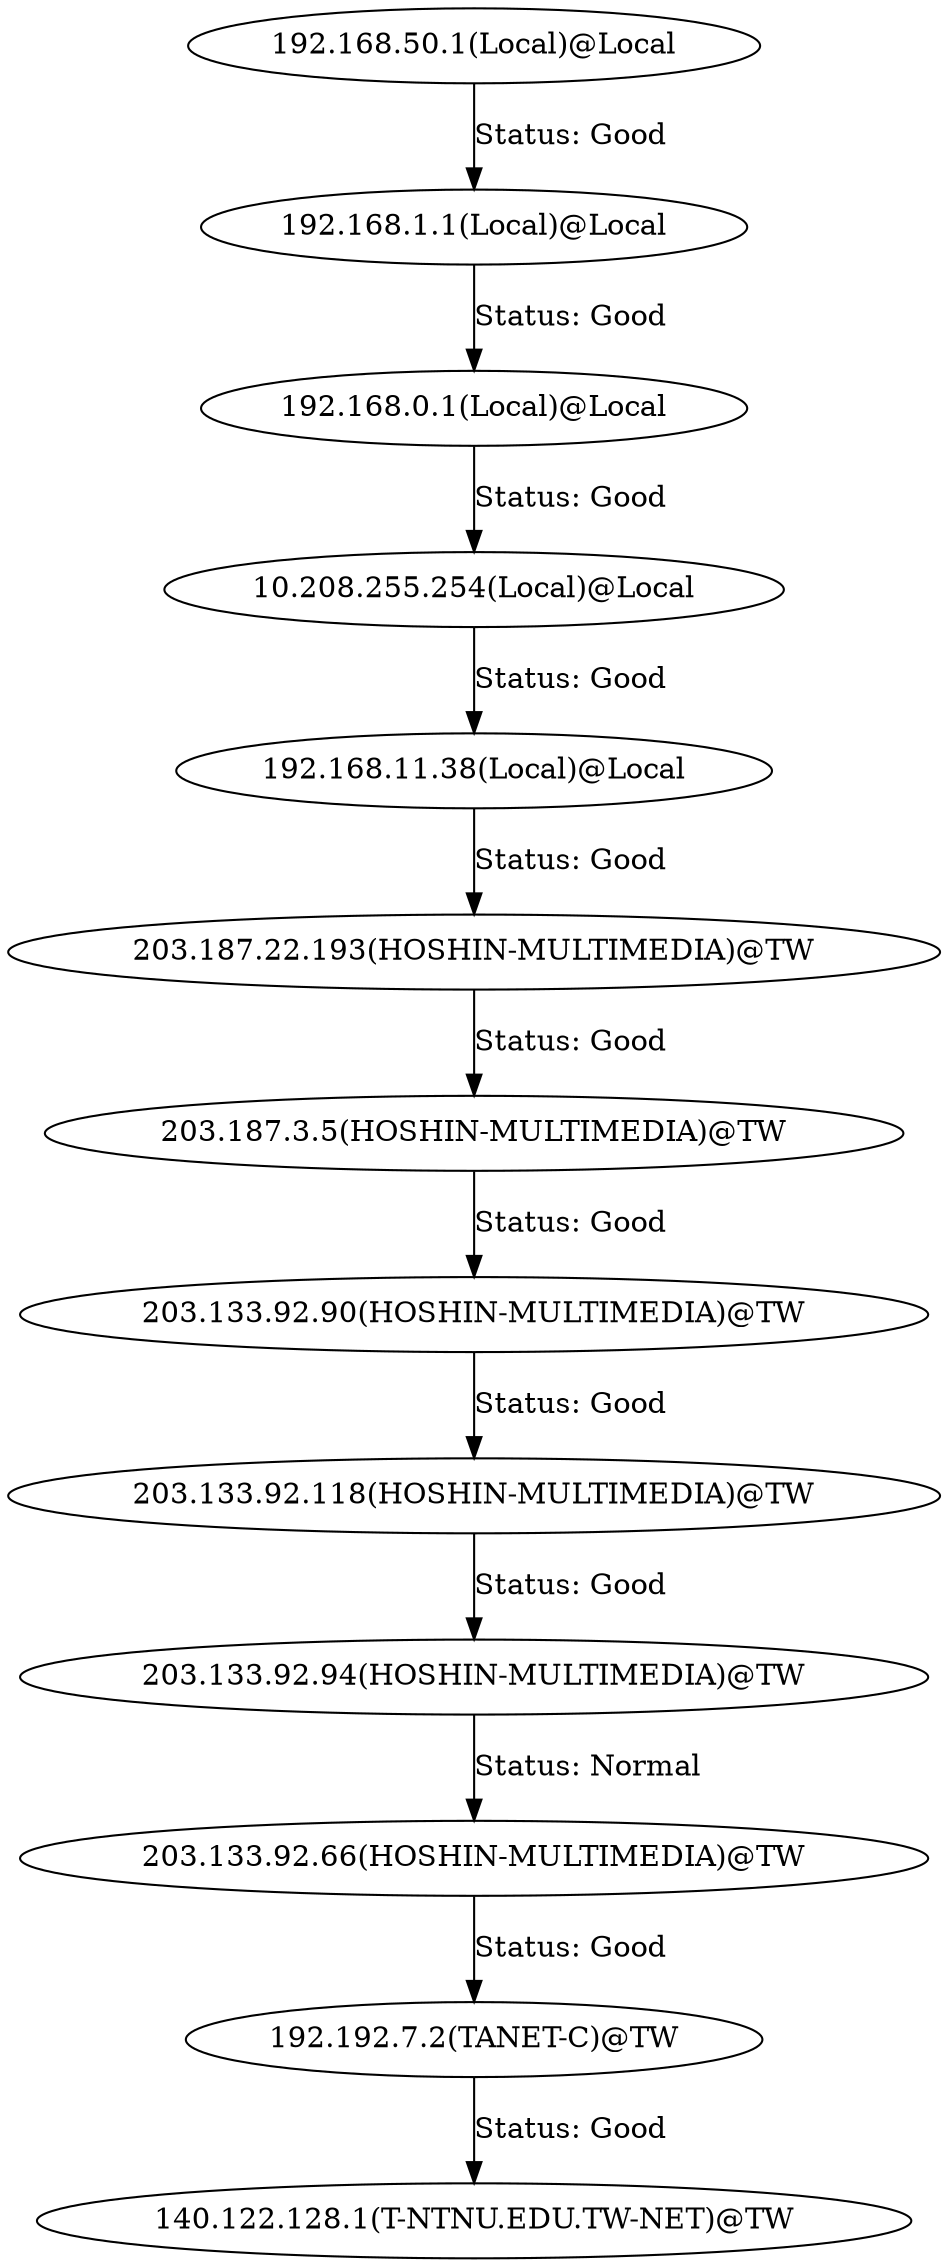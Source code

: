 // The traceroute graph
digraph {
	1 [label="192.168.50.1(Local)@Local"]
	2 [label="192.168.1.1(Local)@Local"]
	1 -> 2 [label="Status: Good"]
	3 [label="192.168.0.1(Local)@Local"]
	2 -> 3 [label="Status: Good"]
	4 [label="10.208.255.254(Local)@Local"]
	3 -> 4 [label="Status: Good"]
	5 [label="192.168.11.38(Local)@Local"]
	4 -> 5 [label="Status: Good"]
	6 [label="203.187.22.193(HOSHIN-MULTIMEDIA)@TW"]
	5 -> 6 [label="Status: Good"]
	7 [label="203.187.3.5(HOSHIN-MULTIMEDIA)@TW"]
	6 -> 7 [label="Status: Good"]
	8 [label="203.133.92.90(HOSHIN-MULTIMEDIA)@TW"]
	7 -> 8 [label="Status: Good"]
	9 [label="203.133.92.118(HOSHIN-MULTIMEDIA)@TW"]
	8 -> 9 [label="Status: Good"]
	10 [label="203.133.92.94(HOSHIN-MULTIMEDIA)@TW"]
	9 -> 10 [label="Status: Good"]
	11 [label="203.133.92.66(HOSHIN-MULTIMEDIA)@TW"]
	10 -> 11 [label="Status: Normal"]
	12 [label="192.192.7.2(TANET-C)@TW"]
	11 -> 12 [label="Status: Good"]
	13 [label="140.122.128.1(T-NTNU.EDU.TW-NET)@TW"]
	12 -> 13 [label="Status: Good"]
}
